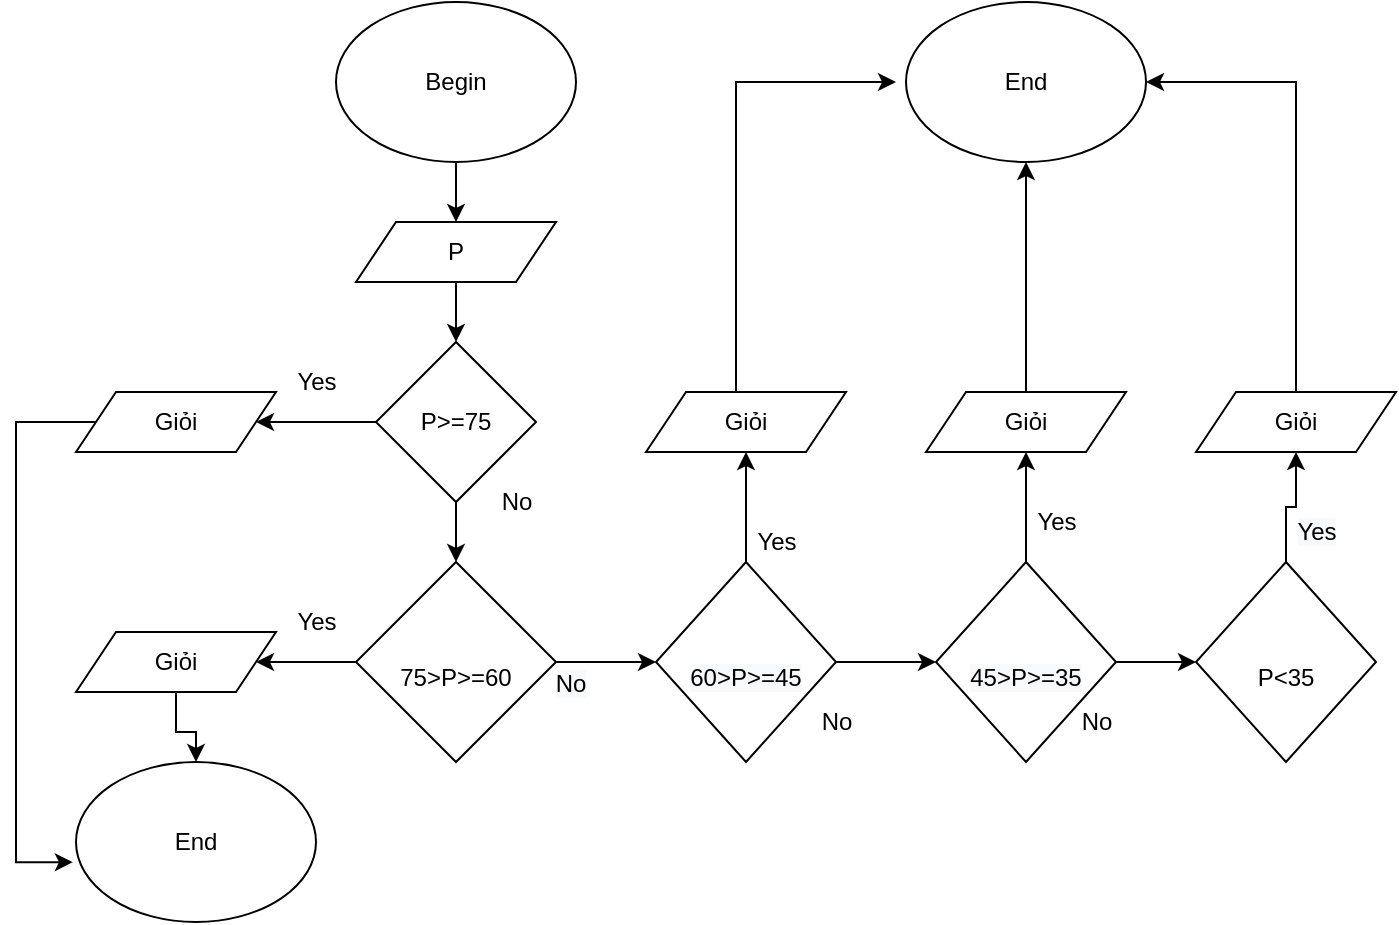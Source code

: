 <mxfile version="14.1.3" type="device"><diagram id="C5RBs43oDa-KdzZeNtuy" name="Page-1"><mxGraphModel dx="1848" dy="567" grid="1" gridSize="10" guides="1" tooltips="1" connect="1" arrows="1" fold="1" page="1" pageScale="1" pageWidth="827" pageHeight="1169" math="0" shadow="0"><root><mxCell id="WIyWlLk6GJQsqaUBKTNV-0"/><mxCell id="WIyWlLk6GJQsqaUBKTNV-1" parent="WIyWlLk6GJQsqaUBKTNV-0"/><mxCell id="Oew12mOD_EAgFgzvmhNR-0" value="Begin" style="ellipse;whiteSpace=wrap;html=1;" vertex="1" parent="WIyWlLk6GJQsqaUBKTNV-1"><mxGeometry x="160" y="10" width="120" height="80" as="geometry"/></mxCell><mxCell id="Oew12mOD_EAgFgzvmhNR-1" value="P" style="shape=parallelogram;perimeter=parallelogramPerimeter;whiteSpace=wrap;html=1;fixedSize=1;" vertex="1" parent="WIyWlLk6GJQsqaUBKTNV-1"><mxGeometry x="170" y="120" width="100" height="30" as="geometry"/></mxCell><mxCell id="Oew12mOD_EAgFgzvmhNR-22" value="" style="edgeStyle=orthogonalEdgeStyle;rounded=0;orthogonalLoop=1;jettySize=auto;html=1;" edge="1" parent="WIyWlLk6GJQsqaUBKTNV-1" source="Oew12mOD_EAgFgzvmhNR-2" target="Oew12mOD_EAgFgzvmhNR-14"><mxGeometry relative="1" as="geometry"/></mxCell><mxCell id="Oew12mOD_EAgFgzvmhNR-2" value="P&amp;gt;=75" style="rhombus;whiteSpace=wrap;html=1;" vertex="1" parent="WIyWlLk6GJQsqaUBKTNV-1"><mxGeometry x="180" y="180" width="80" height="80" as="geometry"/></mxCell><mxCell id="Oew12mOD_EAgFgzvmhNR-24" value="" style="edgeStyle=orthogonalEdgeStyle;rounded=0;orthogonalLoop=1;jettySize=auto;html=1;" edge="1" parent="WIyWlLk6GJQsqaUBKTNV-1" source="Oew12mOD_EAgFgzvmhNR-3" target="Oew12mOD_EAgFgzvmhNR-7"><mxGeometry relative="1" as="geometry"/></mxCell><mxCell id="Oew12mOD_EAgFgzvmhNR-44" value="&lt;span style=&quot;font-size: 12px ; background-color: rgb(248 , 249 , 250)&quot;&gt;No&lt;/span&gt;" style="edgeLabel;html=1;align=center;verticalAlign=middle;resizable=0;points=[];" vertex="1" connectable="0" parent="Oew12mOD_EAgFgzvmhNR-24"><mxGeometry x="-0.732" y="-11" relative="1" as="geometry"><mxPoint as="offset"/></mxGeometry></mxCell><mxCell id="Oew12mOD_EAgFgzvmhNR-25" value="" style="edgeStyle=orthogonalEdgeStyle;rounded=0;orthogonalLoop=1;jettySize=auto;html=1;" edge="1" parent="WIyWlLk6GJQsqaUBKTNV-1" source="Oew12mOD_EAgFgzvmhNR-3" target="Oew12mOD_EAgFgzvmhNR-15"><mxGeometry relative="1" as="geometry"/></mxCell><mxCell id="Oew12mOD_EAgFgzvmhNR-3" value="&lt;br&gt;&lt;span style=&quot;font-family: &amp;#34;helvetica&amp;#34;&quot;&gt;75&amp;gt;P&amp;gt;=60&lt;/span&gt;" style="rhombus;whiteSpace=wrap;html=1;" vertex="1" parent="WIyWlLk6GJQsqaUBKTNV-1"><mxGeometry x="170" y="290" width="100" height="100" as="geometry"/></mxCell><mxCell id="Oew12mOD_EAgFgzvmhNR-26" value="" style="edgeStyle=orthogonalEdgeStyle;rounded=0;orthogonalLoop=1;jettySize=auto;html=1;" edge="1" parent="WIyWlLk6GJQsqaUBKTNV-1" source="Oew12mOD_EAgFgzvmhNR-7" target="Oew12mOD_EAgFgzvmhNR-8"><mxGeometry relative="1" as="geometry"/></mxCell><mxCell id="Oew12mOD_EAgFgzvmhNR-28" value="" style="edgeStyle=orthogonalEdgeStyle;rounded=0;orthogonalLoop=1;jettySize=auto;html=1;" edge="1" parent="WIyWlLk6GJQsqaUBKTNV-1" source="Oew12mOD_EAgFgzvmhNR-7" target="Oew12mOD_EAgFgzvmhNR-16"><mxGeometry relative="1" as="geometry"/></mxCell><mxCell id="Oew12mOD_EAgFgzvmhNR-7" value="&lt;br&gt;&lt;span style=&quot;color: rgb(0 , 0 , 0) ; font-family: &amp;#34;helvetica&amp;#34; ; font-size: 12px ; font-style: normal ; font-weight: 400 ; letter-spacing: normal ; text-align: center ; text-indent: 0px ; text-transform: none ; word-spacing: 0px ; background-color: rgb(248 , 249 , 250) ; display: inline ; float: none&quot;&gt;60&amp;gt;P&amp;gt;=45&lt;/span&gt;&lt;br&gt;" style="rhombus;whiteSpace=wrap;html=1;" vertex="1" parent="WIyWlLk6GJQsqaUBKTNV-1"><mxGeometry x="320" y="290" width="90" height="100" as="geometry"/></mxCell><mxCell id="Oew12mOD_EAgFgzvmhNR-27" value="" style="edgeStyle=orthogonalEdgeStyle;rounded=0;orthogonalLoop=1;jettySize=auto;html=1;" edge="1" parent="WIyWlLk6GJQsqaUBKTNV-1" source="Oew12mOD_EAgFgzvmhNR-8" target="Oew12mOD_EAgFgzvmhNR-9"><mxGeometry relative="1" as="geometry"/></mxCell><mxCell id="Oew12mOD_EAgFgzvmhNR-29" value="" style="edgeStyle=orthogonalEdgeStyle;rounded=0;orthogonalLoop=1;jettySize=auto;html=1;" edge="1" parent="WIyWlLk6GJQsqaUBKTNV-1" source="Oew12mOD_EAgFgzvmhNR-8" target="Oew12mOD_EAgFgzvmhNR-17"><mxGeometry relative="1" as="geometry"/></mxCell><mxCell id="Oew12mOD_EAgFgzvmhNR-8" value="&lt;br&gt;&lt;span style=&quot;color: rgb(0 , 0 , 0) ; font-family: &amp;#34;helvetica&amp;#34; ; font-size: 12px ; font-style: normal ; font-weight: 400 ; letter-spacing: normal ; text-align: center ; text-indent: 0px ; text-transform: none ; word-spacing: 0px ; background-color: rgb(248 , 249 , 250) ; display: inline ; float: none&quot;&gt;45&amp;gt;P&amp;gt;=35&lt;/span&gt;" style="rhombus;whiteSpace=wrap;html=1;" vertex="1" parent="WIyWlLk6GJQsqaUBKTNV-1"><mxGeometry x="460" y="290" width="90" height="100" as="geometry"/></mxCell><mxCell id="Oew12mOD_EAgFgzvmhNR-30" value="" style="edgeStyle=orthogonalEdgeStyle;rounded=0;orthogonalLoop=1;jettySize=auto;html=1;" edge="1" parent="WIyWlLk6GJQsqaUBKTNV-1" source="Oew12mOD_EAgFgzvmhNR-9" target="Oew12mOD_EAgFgzvmhNR-18"><mxGeometry relative="1" as="geometry"/></mxCell><mxCell id="Oew12mOD_EAgFgzvmhNR-43" value="&lt;span style=&quot;font-size: 12px ; background-color: rgb(248 , 249 , 250)&quot;&gt;Yes&lt;/span&gt;" style="edgeLabel;html=1;align=center;verticalAlign=middle;resizable=0;points=[];" vertex="1" connectable="0" parent="Oew12mOD_EAgFgzvmhNR-30"><mxGeometry x="-0.471" y="-15" relative="1" as="geometry"><mxPoint y="1" as="offset"/></mxGeometry></mxCell><mxCell id="Oew12mOD_EAgFgzvmhNR-9" value="&lt;br&gt;&lt;font face=&quot;helvetica&quot;&gt;P&amp;lt;35&lt;/font&gt;" style="rhombus;whiteSpace=wrap;html=1;" vertex="1" parent="WIyWlLk6GJQsqaUBKTNV-1"><mxGeometry x="590" y="290" width="90" height="100" as="geometry"/></mxCell><mxCell id="Oew12mOD_EAgFgzvmhNR-36" style="edgeStyle=orthogonalEdgeStyle;rounded=0;orthogonalLoop=1;jettySize=auto;html=1;entryX=-0.013;entryY=0.626;entryDx=0;entryDy=0;entryPerimeter=0;" edge="1" parent="WIyWlLk6GJQsqaUBKTNV-1" source="Oew12mOD_EAgFgzvmhNR-14" target="Oew12mOD_EAgFgzvmhNR-35"><mxGeometry relative="1" as="geometry"><Array as="points"><mxPoint y="220"/><mxPoint y="440"/></Array></mxGeometry></mxCell><mxCell id="Oew12mOD_EAgFgzvmhNR-14" value="Giỏi" style="shape=parallelogram;perimeter=parallelogramPerimeter;whiteSpace=wrap;html=1;fixedSize=1;" vertex="1" parent="WIyWlLk6GJQsqaUBKTNV-1"><mxGeometry x="30" y="205" width="100" height="30" as="geometry"/></mxCell><mxCell id="Oew12mOD_EAgFgzvmhNR-37" value="" style="edgeStyle=orthogonalEdgeStyle;rounded=0;orthogonalLoop=1;jettySize=auto;html=1;" edge="1" parent="WIyWlLk6GJQsqaUBKTNV-1" source="Oew12mOD_EAgFgzvmhNR-15" target="Oew12mOD_EAgFgzvmhNR-35"><mxGeometry relative="1" as="geometry"/></mxCell><mxCell id="Oew12mOD_EAgFgzvmhNR-15" value="Giỏi" style="shape=parallelogram;perimeter=parallelogramPerimeter;whiteSpace=wrap;html=1;fixedSize=1;" vertex="1" parent="WIyWlLk6GJQsqaUBKTNV-1"><mxGeometry x="30" y="325" width="100" height="30" as="geometry"/></mxCell><mxCell id="Oew12mOD_EAgFgzvmhNR-33" style="edgeStyle=orthogonalEdgeStyle;rounded=0;orthogonalLoop=1;jettySize=auto;html=1;" edge="1" parent="WIyWlLk6GJQsqaUBKTNV-1" source="Oew12mOD_EAgFgzvmhNR-16"><mxGeometry relative="1" as="geometry"><mxPoint x="440" y="50" as="targetPoint"/><Array as="points"><mxPoint x="360" y="220"/><mxPoint x="360" y="50"/></Array></mxGeometry></mxCell><mxCell id="Oew12mOD_EAgFgzvmhNR-16" value="Giỏi" style="shape=parallelogram;perimeter=parallelogramPerimeter;whiteSpace=wrap;html=1;fixedSize=1;" vertex="1" parent="WIyWlLk6GJQsqaUBKTNV-1"><mxGeometry x="315" y="205" width="100" height="30" as="geometry"/></mxCell><mxCell id="Oew12mOD_EAgFgzvmhNR-32" value="" style="edgeStyle=orthogonalEdgeStyle;rounded=0;orthogonalLoop=1;jettySize=auto;html=1;" edge="1" parent="WIyWlLk6GJQsqaUBKTNV-1" source="Oew12mOD_EAgFgzvmhNR-17" target="Oew12mOD_EAgFgzvmhNR-19"><mxGeometry relative="1" as="geometry"/></mxCell><mxCell id="Oew12mOD_EAgFgzvmhNR-17" value="Giỏi" style="shape=parallelogram;perimeter=parallelogramPerimeter;whiteSpace=wrap;html=1;fixedSize=1;" vertex="1" parent="WIyWlLk6GJQsqaUBKTNV-1"><mxGeometry x="455" y="205" width="100" height="30" as="geometry"/></mxCell><mxCell id="Oew12mOD_EAgFgzvmhNR-34" style="edgeStyle=orthogonalEdgeStyle;rounded=0;orthogonalLoop=1;jettySize=auto;html=1;entryX=1;entryY=0.5;entryDx=0;entryDy=0;" edge="1" parent="WIyWlLk6GJQsqaUBKTNV-1" source="Oew12mOD_EAgFgzvmhNR-18" target="Oew12mOD_EAgFgzvmhNR-19"><mxGeometry relative="1" as="geometry"><Array as="points"><mxPoint x="640" y="50"/></Array></mxGeometry></mxCell><mxCell id="Oew12mOD_EAgFgzvmhNR-18" value="Giỏi" style="shape=parallelogram;perimeter=parallelogramPerimeter;whiteSpace=wrap;html=1;fixedSize=1;" vertex="1" parent="WIyWlLk6GJQsqaUBKTNV-1"><mxGeometry x="590" y="205" width="100" height="30" as="geometry"/></mxCell><mxCell id="Oew12mOD_EAgFgzvmhNR-19" value="End" style="ellipse;whiteSpace=wrap;html=1;" vertex="1" parent="WIyWlLk6GJQsqaUBKTNV-1"><mxGeometry x="445" y="10" width="120" height="80" as="geometry"/></mxCell><mxCell id="Oew12mOD_EAgFgzvmhNR-20" value="" style="endArrow=classic;html=1;exitX=0.5;exitY=1;exitDx=0;exitDy=0;entryX=0.5;entryY=0;entryDx=0;entryDy=0;" edge="1" parent="WIyWlLk6GJQsqaUBKTNV-1" source="Oew12mOD_EAgFgzvmhNR-0" target="Oew12mOD_EAgFgzvmhNR-1"><mxGeometry width="50" height="50" relative="1" as="geometry"><mxPoint x="410" y="210" as="sourcePoint"/><mxPoint x="460" y="160" as="targetPoint"/></mxGeometry></mxCell><mxCell id="Oew12mOD_EAgFgzvmhNR-21" value="" style="endArrow=classic;html=1;exitX=0.5;exitY=1;exitDx=0;exitDy=0;entryX=0.5;entryY=0;entryDx=0;entryDy=0;" edge="1" parent="WIyWlLk6GJQsqaUBKTNV-1" source="Oew12mOD_EAgFgzvmhNR-1" target="Oew12mOD_EAgFgzvmhNR-2"><mxGeometry width="50" height="50" relative="1" as="geometry"><mxPoint x="230" y="100.0" as="sourcePoint"/><mxPoint x="230" y="130.0" as="targetPoint"/></mxGeometry></mxCell><mxCell id="Oew12mOD_EAgFgzvmhNR-23" value="" style="endArrow=classic;html=1;entryX=0.5;entryY=0;entryDx=0;entryDy=0;" edge="1" parent="WIyWlLk6GJQsqaUBKTNV-1" target="Oew12mOD_EAgFgzvmhNR-3"><mxGeometry width="50" height="50" relative="1" as="geometry"><mxPoint x="220" y="260" as="sourcePoint"/><mxPoint x="240" y="140.0" as="targetPoint"/></mxGeometry></mxCell><mxCell id="Oew12mOD_EAgFgzvmhNR-35" value="End" style="ellipse;whiteSpace=wrap;html=1;" vertex="1" parent="WIyWlLk6GJQsqaUBKTNV-1"><mxGeometry x="30" y="390" width="120" height="80" as="geometry"/></mxCell><mxCell id="Oew12mOD_EAgFgzvmhNR-38" value="No" style="text;html=1;align=center;verticalAlign=middle;resizable=0;points=[];autosize=1;" vertex="1" parent="WIyWlLk6GJQsqaUBKTNV-1"><mxGeometry x="235" y="250" width="30" height="20" as="geometry"/></mxCell><mxCell id="Oew12mOD_EAgFgzvmhNR-39" value="Yes" style="text;html=1;align=center;verticalAlign=middle;resizable=0;points=[];autosize=1;" vertex="1" parent="WIyWlLk6GJQsqaUBKTNV-1"><mxGeometry x="130" y="190" width="40" height="20" as="geometry"/></mxCell><mxCell id="Oew12mOD_EAgFgzvmhNR-40" value="Yes" style="text;html=1;align=center;verticalAlign=middle;resizable=0;points=[];autosize=1;" vertex="1" parent="WIyWlLk6GJQsqaUBKTNV-1"><mxGeometry x="130" y="310" width="40" height="20" as="geometry"/></mxCell><mxCell id="Oew12mOD_EAgFgzvmhNR-41" value="Yes" style="text;html=1;align=center;verticalAlign=middle;resizable=0;points=[];autosize=1;" vertex="1" parent="WIyWlLk6GJQsqaUBKTNV-1"><mxGeometry x="360" y="270" width="40" height="20" as="geometry"/></mxCell><mxCell id="Oew12mOD_EAgFgzvmhNR-42" value="Yes" style="text;html=1;align=center;verticalAlign=middle;resizable=0;points=[];autosize=1;" vertex="1" parent="WIyWlLk6GJQsqaUBKTNV-1"><mxGeometry x="500" y="260" width="40" height="20" as="geometry"/></mxCell><mxCell id="Oew12mOD_EAgFgzvmhNR-45" value="No" style="text;html=1;align=center;verticalAlign=middle;resizable=0;points=[];autosize=1;" vertex="1" parent="WIyWlLk6GJQsqaUBKTNV-1"><mxGeometry x="395" y="360" width="30" height="20" as="geometry"/></mxCell><mxCell id="Oew12mOD_EAgFgzvmhNR-46" value="No" style="text;html=1;align=center;verticalAlign=middle;resizable=0;points=[];autosize=1;" vertex="1" parent="WIyWlLk6GJQsqaUBKTNV-1"><mxGeometry x="525" y="360" width="30" height="20" as="geometry"/></mxCell></root></mxGraphModel></diagram></mxfile>